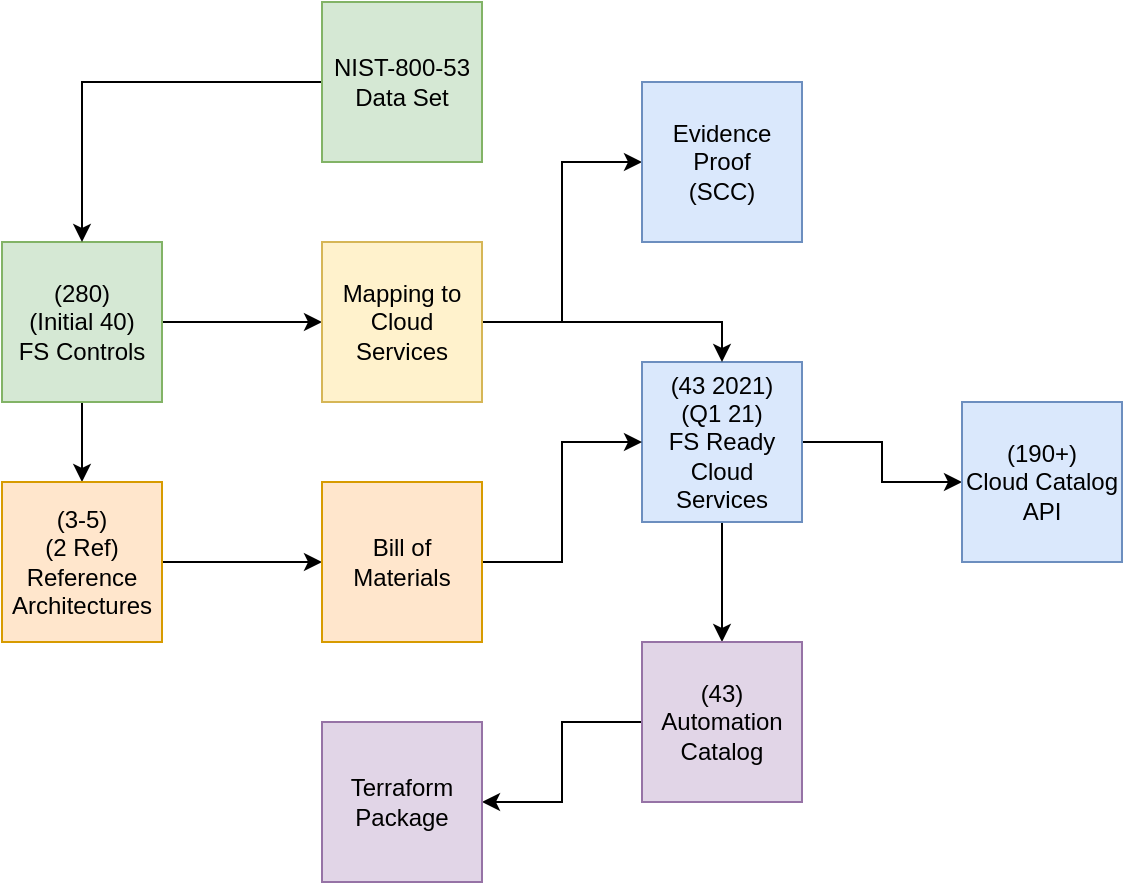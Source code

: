 <mxfile version="13.5.7" type="device"><diagram id="R2NehP78PL_PHXZMHroo" name="Page-1"><mxGraphModel dx="1106" dy="997" grid="1" gridSize="10" guides="1" tooltips="1" connect="1" arrows="1" fold="1" page="1" pageScale="1" pageWidth="850" pageHeight="1100" math="0" shadow="0"><root><mxCell id="0"/><mxCell id="1" parent="0"/><mxCell id="IykY2cJmSTnlpgjwsjTD-16" style="edgeStyle=orthogonalEdgeStyle;rounded=0;orthogonalLoop=1;jettySize=auto;html=1;entryX=0;entryY=0.5;entryDx=0;entryDy=0;" parent="1" source="IykY2cJmSTnlpgjwsjTD-1" target="IykY2cJmSTnlpgjwsjTD-9" edge="1"><mxGeometry relative="1" as="geometry"/></mxCell><mxCell id="IykY2cJmSTnlpgjwsjTD-17" style="edgeStyle=orthogonalEdgeStyle;rounded=0;orthogonalLoop=1;jettySize=auto;html=1;entryX=0.5;entryY=0;entryDx=0;entryDy=0;" parent="1" source="IykY2cJmSTnlpgjwsjTD-1" target="IykY2cJmSTnlpgjwsjTD-11" edge="1"><mxGeometry relative="1" as="geometry"/></mxCell><mxCell id="IykY2cJmSTnlpgjwsjTD-1" value="(43 2021)&lt;br&gt;(Q1 21)&lt;br&gt;FS Ready&lt;br&gt;Cloud Services" style="whiteSpace=wrap;html=1;aspect=fixed;fillColor=#dae8fc;strokeColor=#6c8ebf;" parent="1" vertex="1"><mxGeometry x="440" y="380" width="80" height="80" as="geometry"/></mxCell><mxCell id="IykY2cJmSTnlpgjwsjTD-14" style="edgeStyle=orthogonalEdgeStyle;rounded=0;orthogonalLoop=1;jettySize=auto;html=1;" parent="1" source="IykY2cJmSTnlpgjwsjTD-2" target="IykY2cJmSTnlpgjwsjTD-3" edge="1"><mxGeometry relative="1" as="geometry"/></mxCell><mxCell id="n8DJMVYI23x5-z6_X97n-1" style="edgeStyle=orthogonalEdgeStyle;rounded=0;orthogonalLoop=1;jettySize=auto;html=1;" parent="1" source="IykY2cJmSTnlpgjwsjTD-2" target="IykY2cJmSTnlpgjwsjTD-6" edge="1"><mxGeometry relative="1" as="geometry"/></mxCell><mxCell id="IykY2cJmSTnlpgjwsjTD-2" value="(280)&lt;br&gt;(Initial 40)&lt;br&gt;FS Controls" style="whiteSpace=wrap;html=1;aspect=fixed;fillColor=#d5e8d4;strokeColor=#82b366;" parent="1" vertex="1"><mxGeometry x="120" y="320" width="80" height="80" as="geometry"/></mxCell><mxCell id="IykY2cJmSTnlpgjwsjTD-13" style="edgeStyle=orthogonalEdgeStyle;rounded=0;orthogonalLoop=1;jettySize=auto;html=1;entryX=0.5;entryY=0;entryDx=0;entryDy=0;" parent="1" source="IykY2cJmSTnlpgjwsjTD-3" target="IykY2cJmSTnlpgjwsjTD-1" edge="1"><mxGeometry relative="1" as="geometry"/></mxCell><mxCell id="IxjStGwOCap4BHIkSAPU-2" style="edgeStyle=orthogonalEdgeStyle;rounded=0;orthogonalLoop=1;jettySize=auto;html=1;" parent="1" source="IykY2cJmSTnlpgjwsjTD-3" target="IxjStGwOCap4BHIkSAPU-1" edge="1"><mxGeometry relative="1" as="geometry"/></mxCell><mxCell id="IykY2cJmSTnlpgjwsjTD-3" value="Mapping to Cloud Services" style="whiteSpace=wrap;html=1;aspect=fixed;fillColor=#fff2cc;strokeColor=#d6b656;" parent="1" vertex="1"><mxGeometry x="280" y="320" width="80" height="80" as="geometry"/></mxCell><mxCell id="IykY2cJmSTnlpgjwsjTD-15" style="edgeStyle=orthogonalEdgeStyle;rounded=0;orthogonalLoop=1;jettySize=auto;html=1;entryX=0;entryY=0.5;entryDx=0;entryDy=0;" parent="1" source="IykY2cJmSTnlpgjwsjTD-6" target="IykY2cJmSTnlpgjwsjTD-7" edge="1"><mxGeometry relative="1" as="geometry"/></mxCell><mxCell id="IykY2cJmSTnlpgjwsjTD-6" value="(3-5)&lt;br&gt;(2 Ref)&lt;br&gt;Reference&lt;br&gt;Architectures" style="whiteSpace=wrap;html=1;aspect=fixed;fillColor=#ffe6cc;strokeColor=#d79b00;" parent="1" vertex="1"><mxGeometry x="120" y="440" width="80" height="80" as="geometry"/></mxCell><mxCell id="IykY2cJmSTnlpgjwsjTD-12" style="edgeStyle=orthogonalEdgeStyle;rounded=0;orthogonalLoop=1;jettySize=auto;html=1;entryX=0;entryY=0.5;entryDx=0;entryDy=0;" parent="1" source="IykY2cJmSTnlpgjwsjTD-7" target="IykY2cJmSTnlpgjwsjTD-1" edge="1"><mxGeometry relative="1" as="geometry"/></mxCell><mxCell id="IykY2cJmSTnlpgjwsjTD-7" value="Bill of Materials" style="whiteSpace=wrap;html=1;aspect=fixed;fillColor=#ffe6cc;strokeColor=#d79b00;" parent="1" vertex="1"><mxGeometry x="280" y="440" width="80" height="80" as="geometry"/></mxCell><mxCell id="IykY2cJmSTnlpgjwsjTD-9" value="(190+)&lt;br&gt;Cloud Catalog API" style="whiteSpace=wrap;html=1;aspect=fixed;fillColor=#dae8fc;strokeColor=#6c8ebf;" parent="1" vertex="1"><mxGeometry x="600" y="400" width="80" height="80" as="geometry"/></mxCell><mxCell id="IykY2cJmSTnlpgjwsjTD-19" style="edgeStyle=orthogonalEdgeStyle;rounded=0;orthogonalLoop=1;jettySize=auto;html=1;" parent="1" source="IykY2cJmSTnlpgjwsjTD-11" target="IykY2cJmSTnlpgjwsjTD-18" edge="1"><mxGeometry relative="1" as="geometry"/></mxCell><mxCell id="IykY2cJmSTnlpgjwsjTD-11" value="(43)&lt;br&gt;Automation&lt;br&gt;Catalog" style="whiteSpace=wrap;html=1;aspect=fixed;fillColor=#e1d5e7;strokeColor=#9673a6;" parent="1" vertex="1"><mxGeometry x="440" y="520" width="80" height="80" as="geometry"/></mxCell><mxCell id="IykY2cJmSTnlpgjwsjTD-18" value="Terraform&lt;br&gt;Package" style="whiteSpace=wrap;html=1;aspect=fixed;fillColor=#e1d5e7;strokeColor=#9673a6;" parent="1" vertex="1"><mxGeometry x="280" y="560" width="80" height="80" as="geometry"/></mxCell><mxCell id="IxjStGwOCap4BHIkSAPU-1" value="Evidence&lt;br&gt;Proof&lt;br&gt;(SCC)" style="whiteSpace=wrap;html=1;aspect=fixed;fillColor=#dae8fc;strokeColor=#6c8ebf;" parent="1" vertex="1"><mxGeometry x="440" y="240" width="80" height="80" as="geometry"/></mxCell><mxCell id="YJwnlGDKlzHaOpyrkkRv-2" style="edgeStyle=orthogonalEdgeStyle;rounded=0;orthogonalLoop=1;jettySize=auto;html=1;" parent="1" source="YJwnlGDKlzHaOpyrkkRv-1" target="IykY2cJmSTnlpgjwsjTD-2" edge="1"><mxGeometry relative="1" as="geometry"/></mxCell><mxCell id="YJwnlGDKlzHaOpyrkkRv-1" value="NIST-800-53&lt;br&gt;Data Set" style="whiteSpace=wrap;html=1;aspect=fixed;fillColor=#d5e8d4;strokeColor=#82b366;" parent="1" vertex="1"><mxGeometry x="280" y="200" width="80" height="80" as="geometry"/></mxCell></root></mxGraphModel></diagram></mxfile>